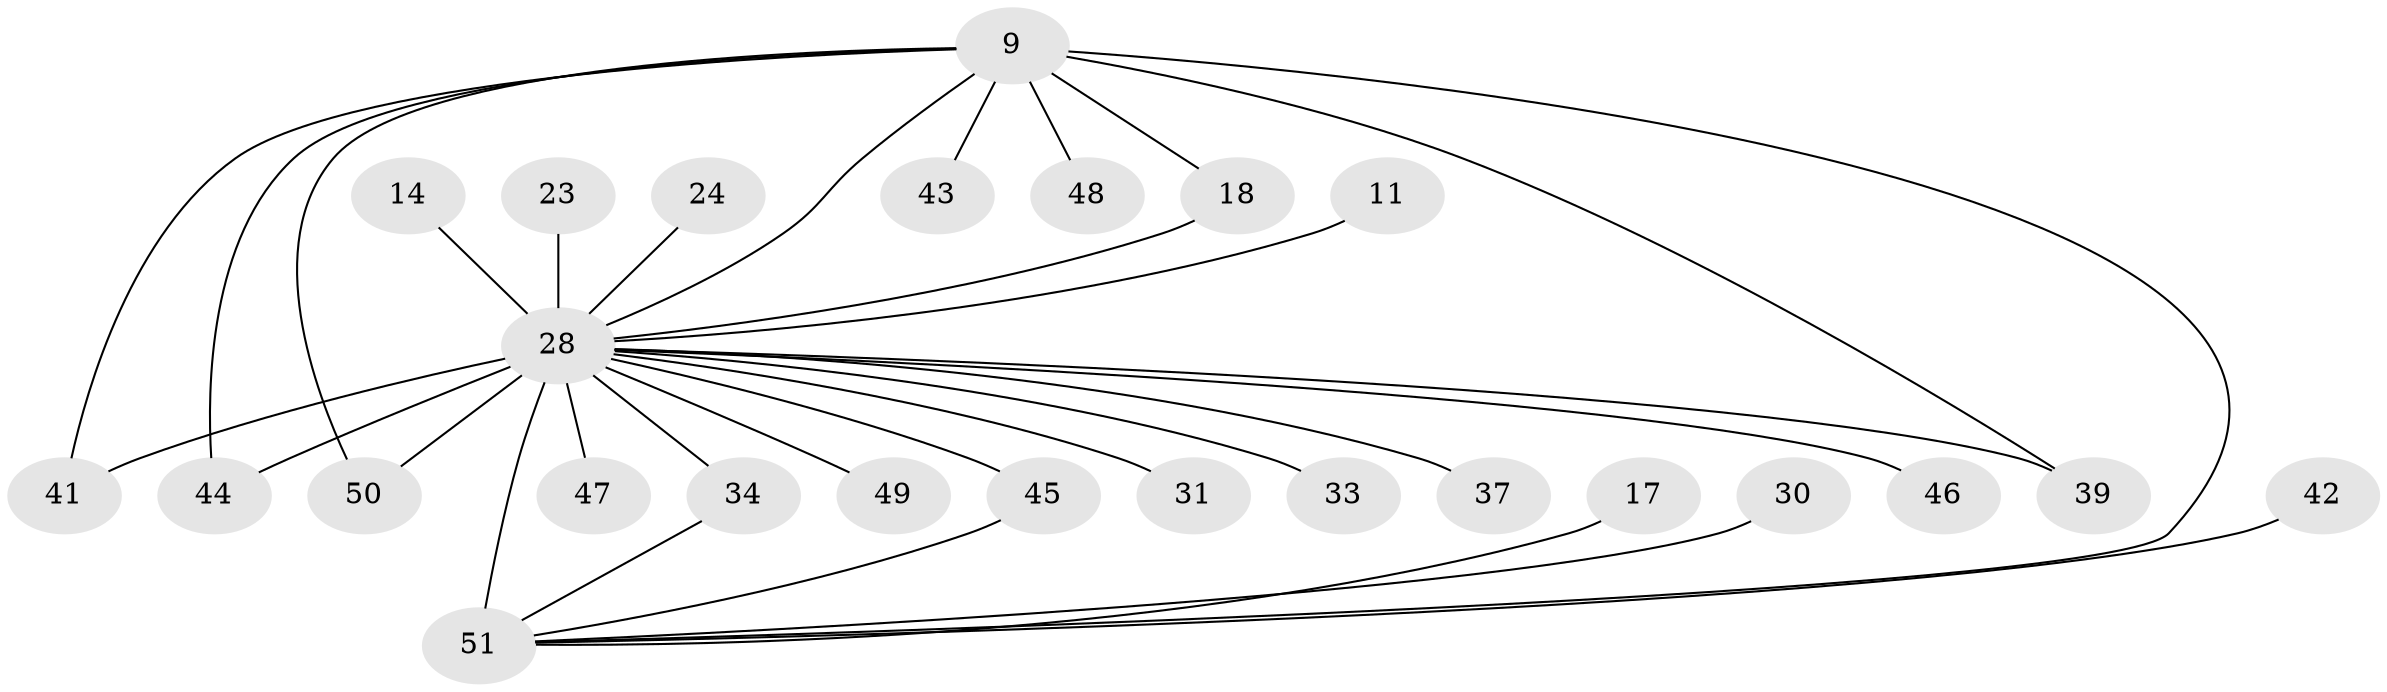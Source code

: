 // original degree distribution, {23: 0.0196078431372549, 13: 0.0196078431372549, 15: 0.0196078431372549, 10: 0.0196078431372549, 21: 0.0196078431372549, 12: 0.0196078431372549, 14: 0.0392156862745098, 18: 0.0196078431372549, 17: 0.0196078431372549, 2: 0.6274509803921569, 6: 0.0196078431372549, 3: 0.09803921568627451, 4: 0.058823529411764705}
// Generated by graph-tools (version 1.1) at 2025/44/03/09/25 04:44:38]
// undirected, 25 vertices, 32 edges
graph export_dot {
graph [start="1"]
  node [color=gray90,style=filled];
  9 [super="+8"];
  11;
  14;
  17;
  18 [super="+16"];
  23;
  24 [super="+13"];
  28 [super="+26"];
  30;
  31;
  33 [super="+25"];
  34;
  37;
  39;
  41;
  42;
  43;
  44 [super="+38"];
  45;
  46 [super="+40"];
  47;
  48 [super="+35"];
  49;
  50 [super="+29"];
  51 [super="+32+36+7+6"];
  9 -- 39;
  9 -- 43 [weight=2];
  9 -- 41;
  9 -- 44 [weight=2];
  9 -- 48 [weight=3];
  9 -- 51 [weight=10];
  9 -- 50 [weight=2];
  9 -- 18;
  9 -- 28 [weight=8];
  11 -- 28;
  14 -- 28 [weight=2];
  17 -- 51 [weight=2];
  18 -- 28 [weight=3];
  23 -- 28 [weight=2];
  24 -- 28 [weight=2];
  28 -- 51 [weight=23];
  28 -- 31 [weight=2];
  28 -- 33 [weight=3];
  28 -- 34;
  28 -- 37 [weight=2];
  28 -- 39;
  28 -- 41;
  28 -- 44;
  28 -- 45;
  28 -- 46 [weight=3];
  28 -- 47 [weight=2];
  28 -- 49;
  28 -- 50 [weight=2];
  30 -- 51 [weight=2];
  34 -- 51;
  42 -- 51 [weight=2];
  45 -- 51;
}
